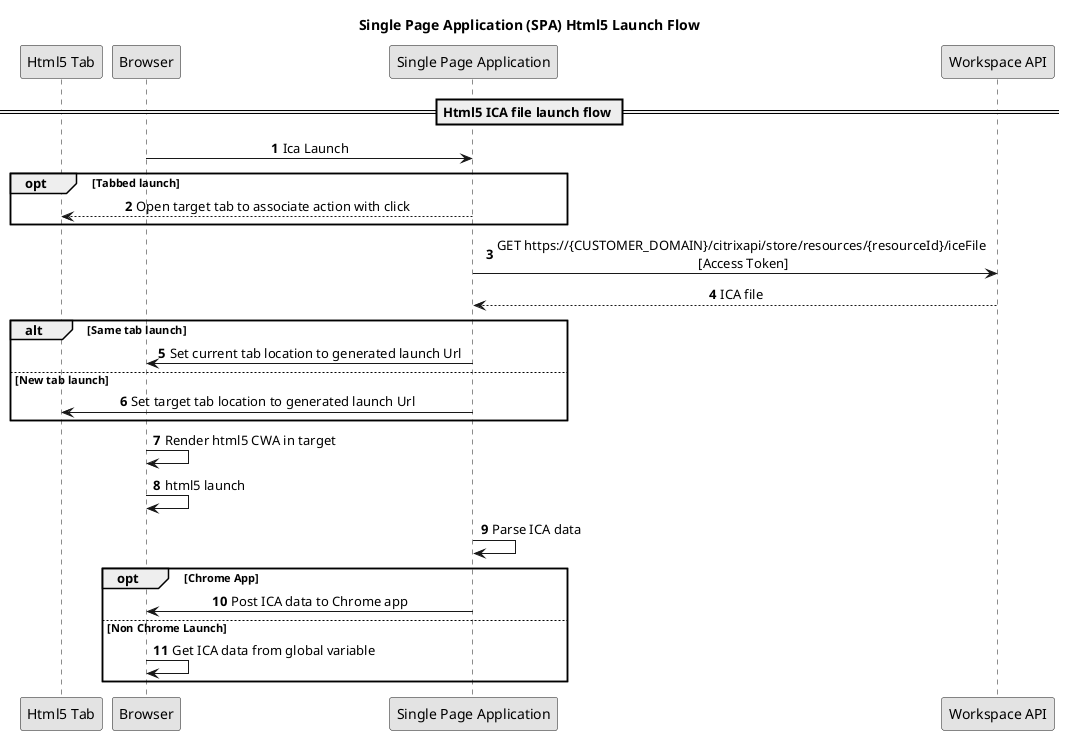 @startuml "html5-launch"

title Single Page Application (SPA) Html5 Launch Flow
skinparam DefaultTextAlignment Center
skinparam monochrome true
autonumber
participant "Html5 Tab" as tab 
participant "Browser" as browser 
participant "Single Page Application" as spa
participant "Workspace API" as wspapi

== Html5 ICA file launch flow ==
browser -> spa : Ica Launch
opt Tabbed launch
tab <-- spa: Open target tab to associate action with click
end opt
spa -> wspapi : GET https://{CUSTOMER_DOMAIN}/citrixapi/store/resources/{resourceId}/iceFile\n [Access Token]
spa <-- wspapi : ICA file
alt Same tab launch
spa -> browser : Set current tab location to generated launch Url
else New tab launch
spa -> tab : Set target tab location to generated launch Url
end alt
browser -> browser : Render html5 CWA in target
browser -> browser : html5 launch
spa -> spa : Parse ICA data
opt Chrome App
spa -> browser : Post ICA data to Chrome app
else Non Chrome Launch
browser -> browser : Get ICA data from global variable
end opt

@enduml